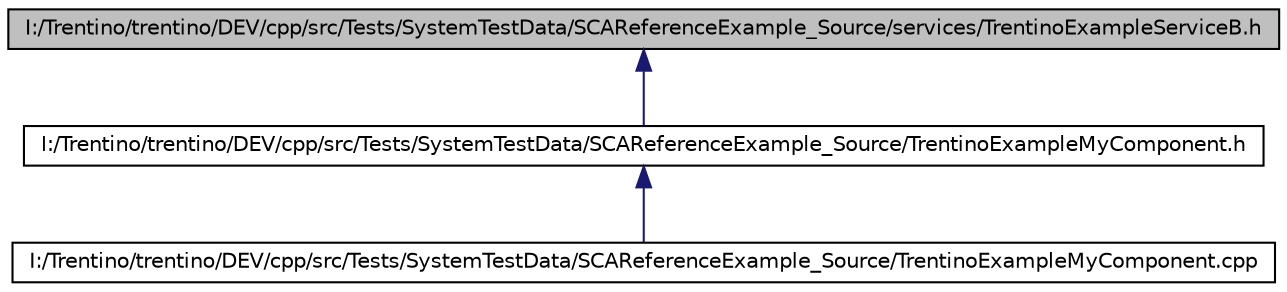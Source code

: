 digraph G
{
  edge [fontname="Helvetica",fontsize="10",labelfontname="Helvetica",labelfontsize="10"];
  node [fontname="Helvetica",fontsize="10",shape=record];
  Node1 [label="I:/Trentino/trentino/DEV/cpp/src/Tests/SystemTestData/SCAReferenceExample_Source/services/TrentinoExampleServiceB.h",height=0.2,width=0.4,color="black", fillcolor="grey75", style="filled" fontcolor="black"];
  Node1 -> Node2 [dir="back",color="midnightblue",fontsize="10",style="solid",fontname="Helvetica"];
  Node2 [label="I:/Trentino/trentino/DEV/cpp/src/Tests/SystemTestData/SCAReferenceExample_Source/TrentinoExampleMyComponent.h",height=0.2,width=0.4,color="black", fillcolor="white", style="filled",URL="$_system_test_data_2_s_c_a_reference_example___source_2_trentino_example_my_component_8h.html"];
  Node2 -> Node3 [dir="back",color="midnightblue",fontsize="10",style="solid",fontname="Helvetica"];
  Node3 [label="I:/Trentino/trentino/DEV/cpp/src/Tests/SystemTestData/SCAReferenceExample_Source/TrentinoExampleMyComponent.cpp",height=0.2,width=0.4,color="black", fillcolor="white", style="filled",URL="$_system_test_data_2_s_c_a_reference_example___source_2_trentino_example_my_component_8cpp.html"];
}
